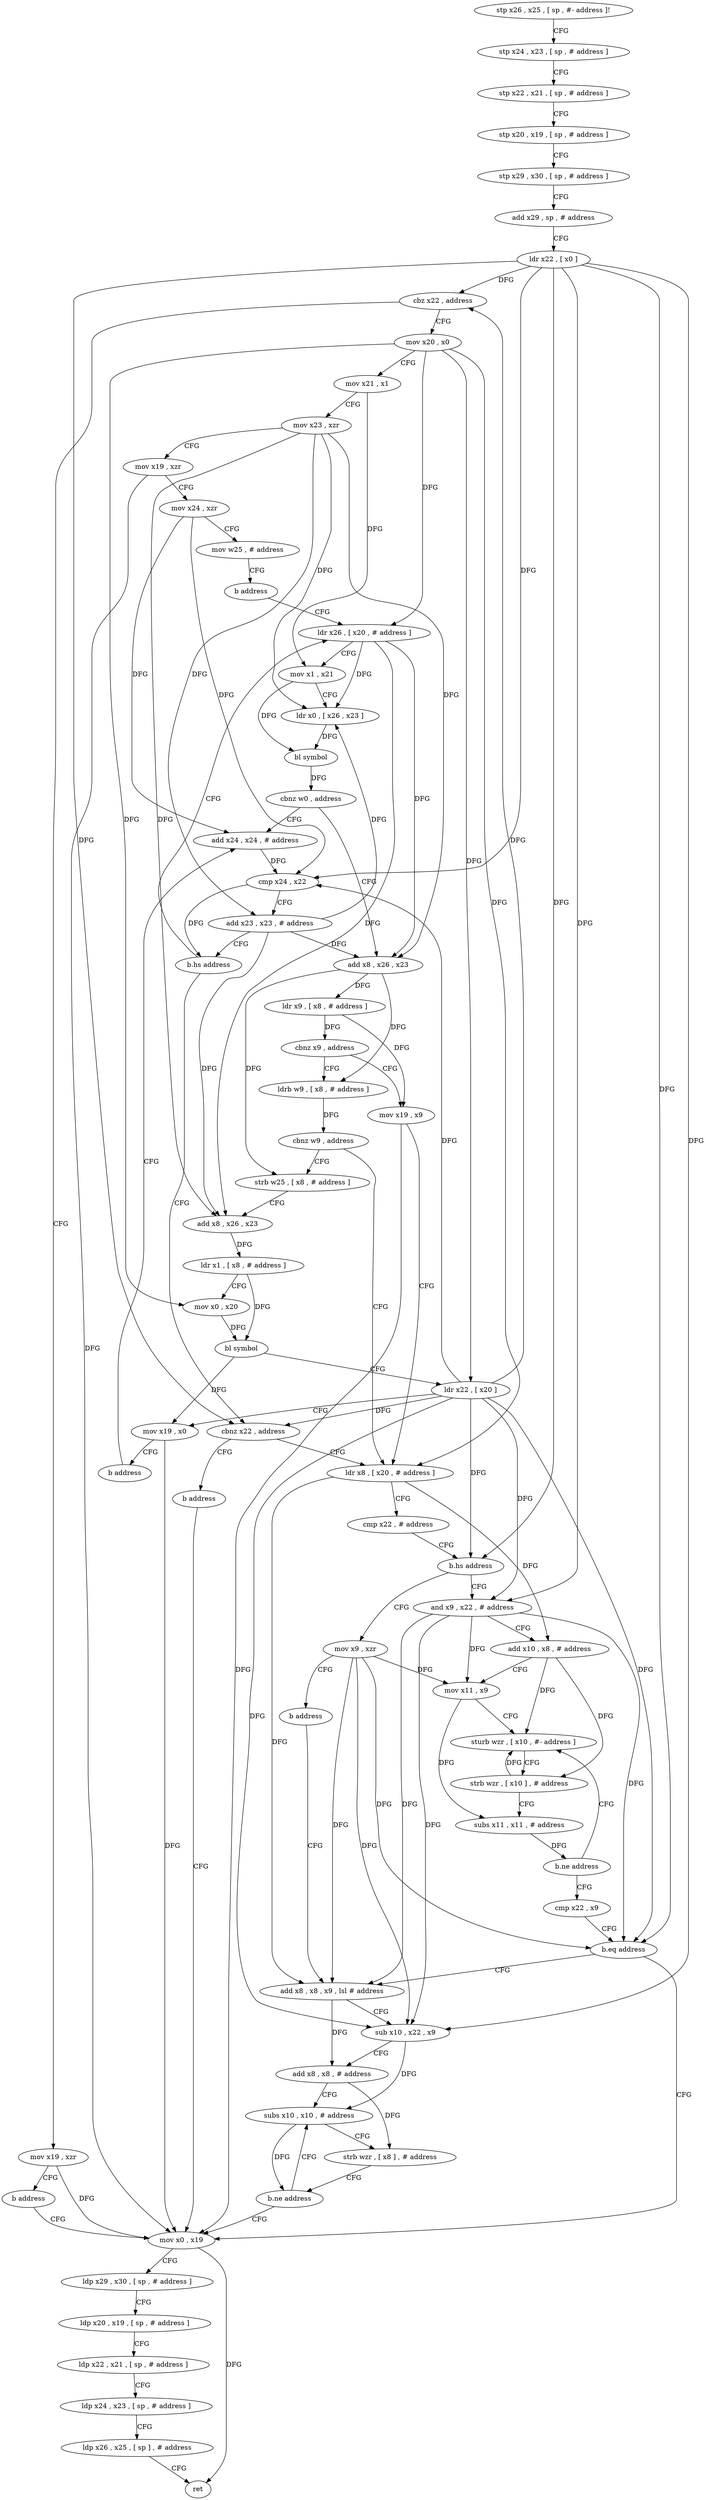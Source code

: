 digraph "func" {
"139860" [label = "stp x26 , x25 , [ sp , #- address ]!" ]
"139864" [label = "stp x24 , x23 , [ sp , # address ]" ]
"139868" [label = "stp x22 , x21 , [ sp , # address ]" ]
"139872" [label = "stp x20 , x19 , [ sp , # address ]" ]
"139876" [label = "stp x29 , x30 , [ sp , # address ]" ]
"139880" [label = "add x29 , sp , # address" ]
"139884" [label = "ldr x22 , [ x0 ]" ]
"139888" [label = "cbz x22 , address" ]
"140008" [label = "mov x19 , xzr" ]
"139892" [label = "mov x20 , x0" ]
"140012" [label = "b address" ]
"140108" [label = "mov x0 , x19" ]
"139896" [label = "mov x21 , x1" ]
"139900" [label = "mov x23 , xzr" ]
"139904" [label = "mov x19 , xzr" ]
"139908" [label = "mov x24 , xzr" ]
"139912" [label = "mov w25 , # address" ]
"139916" [label = "b address" ]
"139936" [label = "ldr x26 , [ x20 , # address ]" ]
"140112" [label = "ldp x29 , x30 , [ sp , # address ]" ]
"140116" [label = "ldp x20 , x19 , [ sp , # address ]" ]
"140120" [label = "ldp x22 , x21 , [ sp , # address ]" ]
"140124" [label = "ldp x24 , x23 , [ sp , # address ]" ]
"140128" [label = "ldp x26 , x25 , [ sp ] , # address" ]
"140132" [label = "ret" ]
"139940" [label = "mov x1 , x21" ]
"139944" [label = "ldr x0 , [ x26 , x23 ]" ]
"139948" [label = "bl symbol" ]
"139952" [label = "cbnz w0 , address" ]
"139920" [label = "add x24 , x24 , # address" ]
"139956" [label = "add x8 , x26 , x23" ]
"139924" [label = "cmp x24 , x22" ]
"139928" [label = "add x23 , x23 , # address" ]
"139932" [label = "b.hs address" ]
"140016" [label = "cbnz x22 , address" ]
"139960" [label = "ldr x9 , [ x8 , # address ]" ]
"139964" [label = "cbnz x9 , address" ]
"140024" [label = "mov x19 , x9" ]
"139968" [label = "ldrb w9 , [ x8 , # address ]" ]
"140028" [label = "ldr x8 , [ x20 , # address ]" ]
"140020" [label = "b address" ]
"139972" [label = "cbnz w9 , address" ]
"139976" [label = "strb w25 , [ x8 , # address ]" ]
"140032" [label = "cmp x22 , # address" ]
"140036" [label = "b.hs address" ]
"140048" [label = "and x9 , x22 , # address" ]
"140040" [label = "mov x9 , xzr" ]
"140052" [label = "add x10 , x8 , # address" ]
"140056" [label = "mov x11 , x9" ]
"140060" [label = "sturb wzr , [ x10 , #- address ]" ]
"140044" [label = "b address" ]
"140084" [label = "add x8 , x8 , x9 , lsl # address" ]
"139980" [label = "add x8 , x26 , x23" ]
"139984" [label = "ldr x1 , [ x8 , # address ]" ]
"139988" [label = "mov x0 , x20" ]
"139992" [label = "bl symbol" ]
"139996" [label = "ldr x22 , [ x20 ]" ]
"140000" [label = "mov x19 , x0" ]
"140004" [label = "b address" ]
"140064" [label = "strb wzr , [ x10 ] , # address" ]
"140068" [label = "subs x11 , x11 , # address" ]
"140072" [label = "b.ne address" ]
"140076" [label = "cmp x22 , x9" ]
"140080" [label = "b.eq address" ]
"140088" [label = "sub x10 , x22 , x9" ]
"140092" [label = "add x8 , x8 , # address" ]
"140096" [label = "subs x10 , x10 , # address" ]
"140100" [label = "strb wzr , [ x8 ] , # address" ]
"140104" [label = "b.ne address" ]
"139860" -> "139864" [ label = "CFG" ]
"139864" -> "139868" [ label = "CFG" ]
"139868" -> "139872" [ label = "CFG" ]
"139872" -> "139876" [ label = "CFG" ]
"139876" -> "139880" [ label = "CFG" ]
"139880" -> "139884" [ label = "CFG" ]
"139884" -> "139888" [ label = "DFG" ]
"139884" -> "139924" [ label = "DFG" ]
"139884" -> "140016" [ label = "DFG" ]
"139884" -> "140036" [ label = "DFG" ]
"139884" -> "140048" [ label = "DFG" ]
"139884" -> "140088" [ label = "DFG" ]
"139884" -> "140080" [ label = "DFG" ]
"139888" -> "140008" [ label = "CFG" ]
"139888" -> "139892" [ label = "CFG" ]
"140008" -> "140012" [ label = "CFG" ]
"140008" -> "140108" [ label = "DFG" ]
"139892" -> "139896" [ label = "CFG" ]
"139892" -> "139936" [ label = "DFG" ]
"139892" -> "140028" [ label = "DFG" ]
"139892" -> "139988" [ label = "DFG" ]
"139892" -> "139996" [ label = "DFG" ]
"140012" -> "140108" [ label = "CFG" ]
"140108" -> "140112" [ label = "CFG" ]
"140108" -> "140132" [ label = "DFG" ]
"139896" -> "139900" [ label = "CFG" ]
"139896" -> "139940" [ label = "DFG" ]
"139900" -> "139904" [ label = "CFG" ]
"139900" -> "139944" [ label = "DFG" ]
"139900" -> "139928" [ label = "DFG" ]
"139900" -> "139956" [ label = "DFG" ]
"139900" -> "139980" [ label = "DFG" ]
"139904" -> "139908" [ label = "CFG" ]
"139904" -> "140108" [ label = "DFG" ]
"139908" -> "139912" [ label = "CFG" ]
"139908" -> "139920" [ label = "DFG" ]
"139908" -> "139924" [ label = "DFG" ]
"139912" -> "139916" [ label = "CFG" ]
"139916" -> "139936" [ label = "CFG" ]
"139936" -> "139940" [ label = "CFG" ]
"139936" -> "139944" [ label = "DFG" ]
"139936" -> "139956" [ label = "DFG" ]
"139936" -> "139980" [ label = "DFG" ]
"140112" -> "140116" [ label = "CFG" ]
"140116" -> "140120" [ label = "CFG" ]
"140120" -> "140124" [ label = "CFG" ]
"140124" -> "140128" [ label = "CFG" ]
"140128" -> "140132" [ label = "CFG" ]
"139940" -> "139944" [ label = "CFG" ]
"139940" -> "139948" [ label = "DFG" ]
"139944" -> "139948" [ label = "DFG" ]
"139948" -> "139952" [ label = "DFG" ]
"139952" -> "139920" [ label = "CFG" ]
"139952" -> "139956" [ label = "CFG" ]
"139920" -> "139924" [ label = "DFG" ]
"139956" -> "139960" [ label = "DFG" ]
"139956" -> "139968" [ label = "DFG" ]
"139956" -> "139976" [ label = "DFG" ]
"139924" -> "139928" [ label = "CFG" ]
"139924" -> "139932" [ label = "DFG" ]
"139928" -> "139932" [ label = "CFG" ]
"139928" -> "139944" [ label = "DFG" ]
"139928" -> "139956" [ label = "DFG" ]
"139928" -> "139980" [ label = "DFG" ]
"139932" -> "140016" [ label = "CFG" ]
"139932" -> "139936" [ label = "CFG" ]
"140016" -> "140028" [ label = "CFG" ]
"140016" -> "140020" [ label = "CFG" ]
"139960" -> "139964" [ label = "DFG" ]
"139960" -> "140024" [ label = "DFG" ]
"139964" -> "140024" [ label = "CFG" ]
"139964" -> "139968" [ label = "CFG" ]
"140024" -> "140028" [ label = "CFG" ]
"140024" -> "140108" [ label = "DFG" ]
"139968" -> "139972" [ label = "DFG" ]
"140028" -> "140032" [ label = "CFG" ]
"140028" -> "140052" [ label = "DFG" ]
"140028" -> "140084" [ label = "DFG" ]
"140020" -> "140108" [ label = "CFG" ]
"139972" -> "140028" [ label = "CFG" ]
"139972" -> "139976" [ label = "CFG" ]
"139976" -> "139980" [ label = "CFG" ]
"140032" -> "140036" [ label = "CFG" ]
"140036" -> "140048" [ label = "CFG" ]
"140036" -> "140040" [ label = "CFG" ]
"140048" -> "140052" [ label = "CFG" ]
"140048" -> "140056" [ label = "DFG" ]
"140048" -> "140084" [ label = "DFG" ]
"140048" -> "140088" [ label = "DFG" ]
"140048" -> "140080" [ label = "DFG" ]
"140040" -> "140044" [ label = "CFG" ]
"140040" -> "140056" [ label = "DFG" ]
"140040" -> "140084" [ label = "DFG" ]
"140040" -> "140088" [ label = "DFG" ]
"140040" -> "140080" [ label = "DFG" ]
"140052" -> "140056" [ label = "CFG" ]
"140052" -> "140060" [ label = "DFG" ]
"140052" -> "140064" [ label = "DFG" ]
"140056" -> "140060" [ label = "CFG" ]
"140056" -> "140068" [ label = "DFG" ]
"140060" -> "140064" [ label = "CFG" ]
"140044" -> "140084" [ label = "CFG" ]
"140084" -> "140088" [ label = "CFG" ]
"140084" -> "140092" [ label = "DFG" ]
"139980" -> "139984" [ label = "DFG" ]
"139984" -> "139988" [ label = "CFG" ]
"139984" -> "139992" [ label = "DFG" ]
"139988" -> "139992" [ label = "DFG" ]
"139992" -> "139996" [ label = "CFG" ]
"139992" -> "140000" [ label = "DFG" ]
"139996" -> "140000" [ label = "CFG" ]
"139996" -> "139888" [ label = "DFG" ]
"139996" -> "139924" [ label = "DFG" ]
"139996" -> "140016" [ label = "DFG" ]
"139996" -> "140036" [ label = "DFG" ]
"139996" -> "140048" [ label = "DFG" ]
"139996" -> "140088" [ label = "DFG" ]
"139996" -> "140080" [ label = "DFG" ]
"140000" -> "140004" [ label = "CFG" ]
"140000" -> "140108" [ label = "DFG" ]
"140004" -> "139920" [ label = "CFG" ]
"140064" -> "140068" [ label = "CFG" ]
"140064" -> "140060" [ label = "DFG" ]
"140068" -> "140072" [ label = "DFG" ]
"140072" -> "140060" [ label = "CFG" ]
"140072" -> "140076" [ label = "CFG" ]
"140076" -> "140080" [ label = "CFG" ]
"140080" -> "140108" [ label = "CFG" ]
"140080" -> "140084" [ label = "CFG" ]
"140088" -> "140092" [ label = "CFG" ]
"140088" -> "140096" [ label = "DFG" ]
"140092" -> "140096" [ label = "CFG" ]
"140092" -> "140100" [ label = "DFG" ]
"140096" -> "140100" [ label = "CFG" ]
"140096" -> "140104" [ label = "DFG" ]
"140100" -> "140104" [ label = "CFG" ]
"140104" -> "140096" [ label = "CFG" ]
"140104" -> "140108" [ label = "CFG" ]
}
